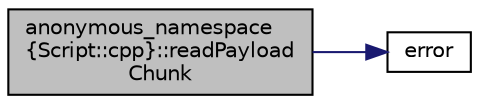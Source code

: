 digraph "anonymous_namespace{Script::cpp}::readPayloadChunk"
{
 // INTERACTIVE_SVG=YES
  edge [fontname="Helvetica",fontsize="10",labelfontname="Helvetica",labelfontsize="10"];
  node [fontname="Helvetica",fontsize="10",shape=record];
  rankdir="LR";
  Node1 [label="anonymous_namespace\l\{Script::cpp\}::readPayload\lChunk",height=0.2,width=0.4,color="black", fillcolor="grey75", style="filled" fontcolor="black"];
  Node1 -> Node2 [color="midnightblue",fontsize="10",style="solid",fontname="Helvetica"];
  Node2 [label="error",height=0.2,width=0.4,color="black", fillcolor="white", style="filled",URL="$commander_8c.html#a9a17d0c19f2fb4ee55752f4b6840331e"];
}
